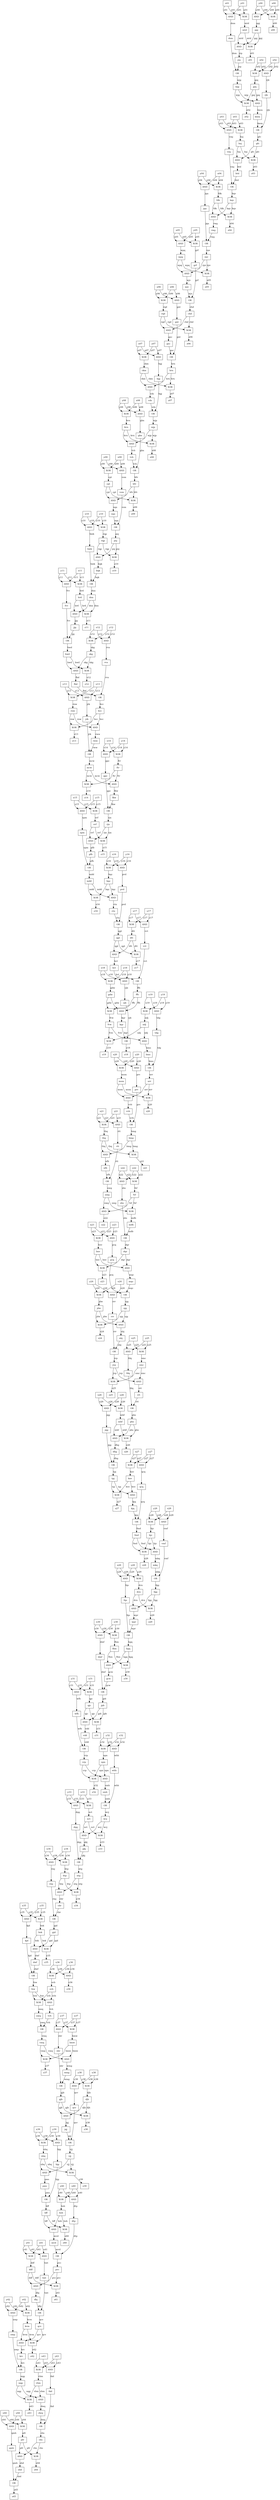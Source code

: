 
digraph G {
  node [shape=box];  // Make nodes rectangular
  nwq_gate [label="XOR"];
  svb -> nwq_gate [label="svb"];
  fsw -> nwq_gate [label="fsw"];
  nwq_gate -> nwq [label="nwq"];
  hsh_gate [label="XOR"];
  y40 -> hsh_gate [label="y40"];
  x40 -> hsh_gate [label="x40"];
  hsh_gate -> hsh [label="hsh"];
  z35_gate [label="XOR"];
  pjd -> z35_gate [label="pjd"];
  bsk -> z35_gate [label="bsk"];
  z35_gate -> z35 [label="z35"];
  qcv_gate [label="OR"];
  tmt -> qcv_gate [label="tmt"];
  dbj -> qcv_gate [label="dbj"];
  qcv_gate -> qcv [label="qcv"];
  bms_gate [label="AND"];
  fvw -> bms_gate [label="fvw"];
  ndj -> bms_gate [label="ndj"];
  bms_gate -> bms [label="bms"];
  cpt_gate [label="XOR"];
  y09 -> cpt_gate [label="y09"];
  x09 -> cpt_gate [label="x09"];
  cpt_gate -> cpt [label="cpt"];
  z33_gate [label="XOR"];
  wcj -> z33_gate [label="wcj"];
  nct -> z33_gate [label="nct"];
  z33_gate -> z33 [label="z33"];
  msm_gate [label="XOR"];
  x20 -> msm_gate [label="x20"];
  y20 -> msm_gate [label="y20"];
  msm_gate -> msm [label="msm"];
  nfh_gate [label="AND"];
  thq -> nfh_gate [label="thq"];
  bmg -> nfh_gate [label="bmg"];
  nfh_gate -> nfh [label="nfh"];
  z18_gate [label="OR"];
  cjb -> z18_gate [label="cjb"];
  kqr -> z18_gate [label="kqr"];
  z18_gate -> z18 [label="z18"];
  mtd_gate [label="XOR"];
  x01 -> mtd_gate [label="x01"];
  y01 -> mtd_gate [label="y01"];
  mtd_gate -> mtd [label="mtd"];
  pcq_gate [label="AND"];
  y23 -> pcq_gate [label="y23"];
  x23 -> pcq_gate [label="x23"];
  pcq_gate -> pcq [label="pcq"];
  fvv_gate [label="AND"];
  y11 -> fvv_gate [label="y11"];
  x11 -> fvv_gate [label="x11"];
  fvv_gate -> fvv [label="fvv"];
  vmj_gate [label="AND"];
  y03 -> vmj_gate [label="y03"];
  x03 -> vmj_gate [label="x03"];
  vmj_gate -> vmj [label="vmj"];
  psj_gate [label="OR"];
  vsm -> psj_gate [label="vsm"];
  nqs -> psj_gate [label="nqs"];
  psj_gate -> psj [label="psj"];
  z10_gate [label="XOR"];
  psj -> z10_gate [label="psj"];
  rqp -> z10_gate [label="rqp"];
  z10_gate -> z10 [label="z10"];
  gnt_gate [label="AND"];
  y06 -> gnt_gate [label="y06"];
  x06 -> gnt_gate [label="x06"];
  gnt_gate -> gnt [label="gnt"];
  jrk_gate [label="AND"];
  y13 -> jrk_gate [label="y13"];
  x13 -> jrk_gate [label="x13"];
  jrk_gate -> jrk [label="jrk"];
  z39_gate [label="XOR"];
  nhq -> z39_gate [label="nhq"];
  vjj -> z39_gate [label="vjj"];
  z39_gate -> z39 [label="z39"];
  ntg_gate [label="OR"];
  dqq -> ntg_gate [label="dqq"];
  gkj -> ntg_gate [label="gkj"];
  ntg_gate -> ntg [label="ntg"];
  hjc_gate [label="XOR"];
  x28 -> hjc_gate [label="x28"];
  y28 -> hjc_gate [label="y28"];
  hjc_gate -> hjc [label="hjc"];
  mvd_gate [label="AND"];
  bff -> mvd_gate [label="bff"];
  hsh -> mvd_gate [label="hsh"];
  mvd_gate -> mvd [label="mvd"];
  gdw_gate [label="XOR"];
  x18 -> gdw_gate [label="x18"];
  y18 -> gdw_gate [label="y18"];
  gdw_gate -> gdw [label="gdw"];
  z16_gate [label="XOR"];
  bqc -> z16_gate [label="bqc"];
  mdd -> z16_gate [label="mdd"];
  z16_gate -> z16 [label="z16"];
  dsm_gate [label="AND"];
  y01 -> dsm_gate [label="y01"];
  x01 -> dsm_gate [label="x01"];
  dsm_gate -> dsm [label="dsm"];
  qmh_gate [label="AND"];
  y44 -> qmh_gate [label="y44"];
  x44 -> qmh_gate [label="x44"];
  qmh_gate -> qmh [label="qmh"];
  sbd_gate [label="AND"];
  cbs -> sbd_gate [label="cbs"];
  pfr -> sbd_gate [label="pfr"];
  sbd_gate -> sbd [label="sbd"];
  nhq_gate [label="XOR"];
  x39 -> nhq_gate [label="x39"];
  y39 -> nhq_gate [label="y39"];
  nhq_gate -> nhq [label="nhq"];
  dbj_gate [label="AND"];
  ddf -> dbj_gate [label="ddf"];
  pvc -> dbj_gate [label="pvc"];
  dbj_gate -> dbj [label="dbj"];
  shr_gate [label="AND"];
  y37 -> shr_gate [label="y37"];
  x37 -> shr_gate [label="x37"];
  shr_gate -> shr [label="shr"];
  wjv_gate [label="AND"];
  rpv -> wjv_gate [label="rpv"];
  wpq -> wjv_gate [label="wpq"];
  wjv_gate -> wjv [label="wjv"];
  z17_gate [label="XOR"];
  dtt -> z17_gate [label="dtt"];
  qgt -> z17_gate [label="qgt"];
  z17_gate -> z17 [label="z17"];
  jdw_gate [label="XOR"];
  y24 -> jdw_gate [label="y24"];
  x24 -> jdw_gate [label="x24"];
  jdw_gate -> jdw [label="jdw"];
  qgt_gate [label="OR"];
  pvd -> qgt_gate [label="pvd"];
  ctn -> qgt_gate [label="ctn"];
  qgt_gate -> qgt [label="qgt"];
  gkj_gate [label="AND"];
  wcj -> gkj_gate [label="wcj"];
  nct -> gkj_gate [label="nct"];
  gkj_gate -> gkj [label="gkj"];
  rrt_gate [label="AND"];
  jvp -> rrt_gate [label="jvp"];
  smc -> rrt_gate [label="smc"];
  rrt_gate -> rrt [label="rrt"];
  fqs_gate [label="AND"];
  x29 -> fqs_gate [label="x29"];
  y29 -> fqs_gate [label="y29"];
  fqs_gate -> fqs [label="fqs"];
  mdb_gate [label="XOR"];
  nwg -> mdb_gate [label="nwg"];
  fsf -> mdb_gate [label="fsf"];
  mdb_gate -> mdb [label="mdb"];
  sjg_gate [label="OR"];
  pcq -> sjg_gate [label="pcq"];
  mqc -> sjg_gate [label="mqc"];
  sjg_gate -> sjg [label="sjg"];
  fsw_gate [label="OR"];
  kjd -> fsw_gate [label="kjd"];
  dwf -> fsw_gate [label="dwf"];
  fsw_gate -> fsw [label="fsw"];
  mcw_gate [label="OR"];
  jrk -> mcw_gate [label="jrk"];
  rww -> mcw_gate [label="rww"];
  mcw_gate -> mcw [label="mcw"];
  fgg_gate [label="OR"];
  mkq -> fgg_gate [label="mkq"];
  vmf -> fgg_gate [label="vmf"];
  fgg_gate -> fgg [label="fgg"];
  z19_gate [label="XOR"];
  ndj -> z19_gate [label="ndj"];
  fvw -> z19_gate [label="fvw"];
  z19_gate -> z19 [label="z19"];
  phs_gate [label="OR"];
  fdq -> phs_gate [label="fdq"];
  rrt -> phs_gate [label="rrt"];
  phs_gate -> phs [label="phs"];
  hrn_gate [label="OR"];
  gsc -> hrn_gate [label="gsc"];
  gnt -> hrn_gate [label="gnt"];
  hrn_gate -> hrn [label="hrn"];
  kvn_gate [label="XOR"];
  y08 -> kvn_gate [label="y08"];
  x08 -> kvn_gate [label="x08"];
  kvn_gate -> kvn [label="kvn"];
  z15_gate [label="XOR"];
  rjn -> z15_gate [label="rjn"];
  svf -> z15_gate [label="svf"];
  z15_gate -> z15 [label="z15"];
  rpv_gate [label="OR"];
  jqn -> rpv_gate [label="jqn"];
  rwg -> rpv_gate [label="rwg"];
  rpv_gate -> rpv [label="rpv"];
  rqd_gate [label="XOR"];
  x06 -> rqd_gate [label="x06"];
  y06 -> rqd_gate [label="y06"];
  rqd_gate -> rqd [label="rqd"];
  z22_gate [label="AND"];
  nwg -> z22_gate [label="nwg"];
  fsf -> z22_gate [label="fsf"];
  z22_gate -> z22 [label="z22"];
  knv_gate [label="XOR"];
  y27 -> knv_gate [label="y27"];
  x27 -> knv_gate [label="x27"];
  knv_gate -> knv [label="knv"];
  z11_gate [label="XOR"];
  dnn -> z11_gate [label="dnn"];
  hrd -> z11_gate [label="hrd"];
  z11_gate -> z11 [label="z11"];
  nwp_gate [label="AND"];
  y42 -> nwp_gate [label="y42"];
  x42 -> nwp_gate [label="x42"];
  nwp_gate -> nwp [label="nwp"];
  bqv_gate [label="OR"];
  vmj -> bqv_gate [label="vmj"];
  btd -> bqv_gate [label="btd"];
  bqv_gate -> bqv [label="bqv"];
  dtp_gate [label="AND"];
  y40 -> dtp_gate [label="y40"];
  x40 -> dtp_gate [label="x40"];
  dtp_gate -> dtp [label="dtp"];
  skg_gate [label="XOR"];
  y12 -> skg_gate [label="y12"];
  x12 -> skg_gate [label="x12"];
  skg_gate -> skg [label="skg"];
  dmf_gate [label="AND"];
  x30 -> dmf_gate [label="x30"];
  y30 -> dmf_gate [label="y30"];
  dmf_gate -> dmf [label="dmf"];
  z21_gate [label="XOR"];
  bmg -> z21_gate [label="bmg"];
  thq -> z21_gate [label="thq"];
  z21_gate -> z21 [label="z21"];
  smc_gate [label="XOR"];
  x25 -> smc_gate [label="x25"];
  y25 -> smc_gate [label="y25"];
  smc_gate -> smc [label="smc"];
  nhj_gate [label="AND"];
  sjg -> nhj_gate [label="sjg"];
  jdw -> nhj_gate [label="jdw"];
  nhj_gate -> nhj [label="nhj"];
  spm_gate [label="AND"];
  x15 -> spm_gate [label="x15"];
  y15 -> spm_gate [label="y15"];
  spm_gate -> spm [label="spm"];
  tmt_gate [label="AND"];
  y41 -> tmt_gate [label="y41"];
  x41 -> tmt_gate [label="x41"];
  tmt_gate -> tmt [label="tmt"];
  z37_gate [label="XOR"];
  vmq -> z37_gate [label="vmq"];
  hmw -> z37_gate [label="hmw"];
  z37_gate -> z37 [label="z37"];
  cbs_gate [label="OR"];
  dwq -> cbs_gate [label="dwq"];
  tkd -> cbs_gate [label="tkd"];
  cbs_gate -> cbs [label="cbs"];
  hwd_gate [label="OR"];
  jjg -> hwd_gate [label="jjg"];
  fvv -> hwd_gate [label="fvv"];
  hwd_gate -> hwd [label="hwd"];
  npn_gate [label="XOR"];
  x32 -> npn_gate [label="x32"];
  y32 -> npn_gate [label="y32"];
  npn_gate -> npn [label="npn"];
  z02_gate [label="XOR"];
  jpq -> z02_gate [label="jpq"];
  wjg -> z02_gate [label="wjg"];
  z02_gate -> z02 [label="z02"];
  gfc_gate [label="OR"];
  rjb -> gfc_gate [label="rjb"];
  kwm -> gfc_gate [label="kwm"];
  gfc_gate -> gfc [label="gfc"];
  wfh_gate [label="AND"];
  y31 -> wfh_gate [label="y31"];
  x31 -> wfh_gate [label="x31"];
  wfh_gate -> wfh [label="wfh"];
  ctn_gate [label="AND"];
  mdd -> ctn_gate [label="mdd"];
  bqc -> ctn_gate [label="bqc"];
  ctn_gate -> ctn [label="ctn"];
  z05_gate [label="XOR"];
  wpq -> z05_gate [label="wpq"];
  rpv -> z05_gate [label="rpv"];
  z05_gate -> z05 [label="z05"];
  bsk_gate [label="XOR"];
  x35 -> bsk_gate [label="x35"];
  y35 -> bsk_gate [label="y35"];
  bsk_gate -> bsk [label="bsk"];
  jrp_gate [label="AND"];
  mtd -> jrp_gate [label="mtd"];
  ppj -> jrp_gate [label="ppj"];
  jrp_gate -> jrp [label="jrp"];
  vds_gate [label="AND"];
  hrn -> vds_gate [label="hrn"];
  ckm -> vds_gate [label="ckm"];
  vds_gate -> vds [label="vds"];
  ckm_gate [label="XOR"];
  x07 -> ckm_gate [label="x07"];
  y07 -> ckm_gate [label="y07"];
  ckm_gate -> ckm [label="ckm"];
  grf_gate [label="XOR"];
  x05 -> grf_gate [label="x05"];
  y05 -> grf_gate [label="y05"];
  grf_gate -> grf [label="grf"];
  hgj_gate [label="AND"];
  x07 -> hgj_gate [label="x07"];
  y07 -> hgj_gate [label="y07"];
  hgj_gate -> hgj [label="hgj"];
  chd_gate [label="OR"];
  wjv -> chd_gate [label="wjv"];
  grf -> chd_gate [label="grf"];
  chd_gate -> chd [label="chd"];
  prv_gate [label="AND"];
  x20 -> prv_gate [label="x20"];
  y20 -> prv_gate [label="y20"];
  prv_gate -> prv [label="prv"];
  tpj_gate [label="OR"];
  jqg -> tpj_gate [label="jqg"];
  dhg -> tpj_gate [label="dhg"];
  tpj_gate -> tpj [label="tpj"];
  bff_gate [label="OR"];
  pws -> bff_gate [label="pws"];
  bjg -> bff_gate [label="bjg"];
  bff_gate -> bff [label="bff"];
  rrr_gate [label="AND"];
  y24 -> rrr_gate [label="y24"];
  x24 -> rrr_gate [label="x24"];
  rrr_gate -> rrr [label="rrr"];
  vbm_gate [label="XOR"];
  y43 -> vbm_gate [label="y43"];
  x43 -> vbm_gate [label="x43"];
  vbm_gate -> vbm [label="vbm"];
  hsj_gate [label="XOR"];
  x03 -> hsj_gate [label="x03"];
  y03 -> hsj_gate [label="y03"];
  hsj_gate -> hsj [label="hsj"];
  z06_gate [label="XOR"];
  rqd -> z06_gate [label="rqd"];
  chd -> z06_gate [label="chd"];
  z06_gate -> z06 [label="z06"];
  z24_gate [label="XOR"];
  jdw -> z24_gate [label="jdw"];
  sjg -> z24_gate [label="sjg"];
  z24_gate -> z24 [label="z24"];
  fvw_gate [label="XOR"];
  ffh -> fvw_gate [label="ffh"];
  gdw -> fvw_gate [label="gdw"];
  fvw_gate -> fvw [label="fvw"];
  jqj_gate [label="AND"];
  gjb -> jqj_gate [label="gjb"];
  djh -> jqj_gate [label="djh"];
  jqj_gate -> jqj [label="jqj"];
  z30_gate [label="XOR"];
  hgq -> z30_gate [label="hgq"];
  fbm -> z30_gate [label="fbm"];
  z30_gate -> z30 [label="z30"];
  thq_gate [label="XOR"];
  x21 -> thq_gate [label="x21"];
  y21 -> thq_gate [label="y21"];
  thq_gate -> thq [label="thq"];
  z38_gate [label="XOR"];
  gjb -> z38_gate [label="gjb"];
  djh -> z38_gate [label="djh"];
  z38_gate -> z38 [label="z38"];
  pjd_gate [label="OR"];
  rmj -> pjd_gate [label="rmj"];
  cbr -> pjd_gate [label="cbr"];
  pjd_gate -> pjd [label="pjd"];
  z00_gate [label="XOR"];
  y00 -> z00_gate [label="y00"];
  x00 -> z00_gate [label="x00"];
  z00_gate -> z00 [label="z00"];
  smh_gate [label="AND"];
  npn -> smh_gate [label="npn"];
  vrp -> smh_gate [label="vrp"];
  smh_gate -> smh [label="smh"];
  whh_gate [label="AND"];
  x32 -> whh_gate [label="x32"];
  y32 -> whh_gate [label="y32"];
  whh_gate -> whh [label="whh"];
  fmd_gate [label="OR"];
  qcq -> fmd_gate [label="qcq"];
  kjq -> fmd_gate [label="kjq"];
  fmd_gate -> fmd [label="fmd"];
  pfr_gate [label="XOR"];
  x44 -> pfr_gate [label="x44"];
  y44 -> pfr_gate [label="y44"];
  pfr_gate -> pfr [label="pfr"];
  dwf_gate [label="AND"];
  bsk -> dwf_gate [label="bsk"];
  pjd -> dwf_gate [label="pjd"];
  dwf_gate -> dwf [label="dwf"];
  jpb_gate [label="OR"];
  dmf -> jpb_gate [label="dmf"];
  gcw -> jpb_gate [label="gcw"];
  jpb_gate -> jpb [label="jpb"];
  z01_gate [label="XOR"];
  mtd -> z01_gate [label="mtd"];
  ppj -> z01_gate [label="ppj"];
  z01_gate -> z01 [label="z01"];
  dqr_gate [label="OR"];
  sbs -> dqr_gate [label="sbs"];
  mdb -> dqr_gate [label="mdb"];
  dqr_gate -> dqr [label="dqr"];
  rnw_gate [label="XOR"];
  y13 -> rnw_gate [label="y13"];
  x13 -> rnw_gate [label="x13"];
  rnw_gate -> rnw [label="rnw"];
  wjp_gate [label="OR"];
  hgj -> wjp_gate [label="hgj"];
  vds -> wjp_gate [label="vds"];
  wjp_gate -> wjp [label="wjp"];
  vrp_gate [label="OR"];
  vdd -> vrp_gate [label="vdd"];
  wfh -> vrp_gate [label="wfh"];
  vrp_gate -> vrp [label="vrp"];
  fsf_gate [label="XOR"];
  x22 -> fsf_gate [label="x22"];
  y22 -> fsf_gate [label="y22"];
  fsf_gate -> fsf [label="fsf"];
  qjc_gate [label="XOR"];
  x31 -> qjc_gate [label="x31"];
  y31 -> qjc_gate [label="y31"];
  qjc_gate -> qjc [label="qjc"];
  sbs_gate [label="AND"];
  y22 -> sbs_gate [label="y22"];
  x22 -> sbs_gate [label="x22"];
  sbs_gate -> sbs [label="sbs"];
  z36_gate [label="AND"];
  y36 -> z36_gate [label="y36"];
  x36 -> z36_gate [label="x36"];
  z36_gate -> z36 [label="z36"];
  rwg_gate [label="AND"];
  bqv -> rwg_gate [label="bqv"];
  fdk -> rwg_gate [label="fdk"];
  rwg_gate -> rwg [label="rwg"];
  krc_gate [label="AND"];
  kvm -> krc_gate [label="kvm"];
  qcv -> krc_gate [label="qcv"];
  krc_gate -> krc [label="krc"];
  dnn_gate [label="OR"];
  hwk -> dnn_gate [label="hwk"];
  bqk -> dnn_gate [label="bqk"];
  dnn_gate -> dnn [label="dnn"];
  fbd_gate [label="AND"];
  skg -> fbd_gate [label="skg"];
  hwd -> fbd_gate [label="hwd"];
  fbd_gate -> fbd [label="fbd"];
  fkw_gate [label="AND"];
  ftr -> fkw_gate [label="ftr"];
  mcw -> fkw_gate [label="mcw"];
  fkw_gate -> fkw [label="fkw"];
  z13_gate [label="XOR"];
  bcc -> z13_gate [label="bcc"];
  rnw -> z13_gate [label="rnw"];
  z13_gate -> z13 [label="z13"];
  pvd_gate [label="AND"];
  y16 -> pvd_gate [label="y16"];
  x16 -> pvd_gate [label="x16"];
  pvd_gate -> pvd [label="pvd"];
  z42_gate [label="XOR"];
  qcv -> z42_gate [label="qcv"];
  kvm -> z42_gate [label="kvm"];
  z42_gate -> z42 [label="z42"];
  dhg_gate [label="AND"];
  mhf -> dhg_gate [label="mhf"];
  phs -> dhg_gate [label="phs"];
  dhg_gate -> dhg [label="dhg"];
  kjq_gate [label="AND"];
  tpj -> kjq_gate [label="tpj"];
  knv -> kjq_gate [label="knv"];
  kjq_gate -> kjq [label="kjq"];
  ppj_gate [label="AND"];
  y00 -> ppj_gate [label="y00"];
  x00 -> ppj_gate [label="x00"];
  ppj_gate -> ppj [label="ppj"];
  wpr_gate [label="AND"];
  dcn -> wpr_gate [label="dcn"];
  fgg -> wpr_gate [label="fgg"];
  wpr_gate -> wpr [label="wpr"];
  nwg_gate [label="OR"];
  rtt -> nwg_gate [label="rtt"];
  nfh -> nwg_gate [label="nfh"];
  nwg_gate -> nwg [label="nwg"];
  gjb_gate [label="OR"];
  shr -> gjb_gate [label="shr"];
  wmg -> gjb_gate [label="wmg"];
  gjb_gate -> gjb [label="gjb"];
  bnv_gate [label="XOR"];
  x23 -> bnv_gate [label="x23"];
  y23 -> bnv_gate [label="y23"];
  bnv_gate -> bnv [label="bnv"];
  jqn_gate [label="AND"];
  y04 -> jqn_gate [label="y04"];
  x04 -> jqn_gate [label="x04"];
  jqn_gate -> jqn [label="jqn"];
  jpq_gate [label="XOR"];
  y02 -> jpq_gate [label="y02"];
  x02 -> jpq_gate [label="x02"];
  jpq_gate -> jpq [label="jpq"];
  vvt_gate [label="AND"];
  y17 -> vvt_gate [label="y17"];
  x17 -> vvt_gate [label="x17"];
  vvt_gate -> vvt [label="vvt"];
  qcq_gate [label="AND"];
  y27 -> qcq_gate [label="y27"];
  x27 -> qcq_gate [label="x27"];
  qcq_gate -> qcq [label="qcq"];
  htp_gate [label="XOR"];
  x34 -> htp_gate [label="x34"];
  y34 -> htp_gate [label="y34"];
  htp_gate -> htp [label="htp"];
  vmq_gate [label="OR"];
  nwq -> vmq_gate [label="nwq"];
  tvh -> vmq_gate [label="tvh"];
  vmq_gate -> vmq [label="vmq"];
  vjj_gate [label="OR"];
  qvr -> vjj_gate [label="qvr"];
  jqj -> vjj_gate [label="jqj"];
  vjj_gate -> vjj [label="vjj"];
  dtt_gate [label="XOR"];
  x17 -> dtt_gate [label="x17"];
  y17 -> dtt_gate [label="y17"];
  dtt_gate -> dtt [label="dtt"];
  z03_gate [label="XOR"];
  hsj -> z03_gate [label="hsj"];
  gfc -> z03_gate [label="gfc"];
  z03_gate -> z03 [label="z03"];
  bqc_gate [label="XOR"];
  y16 -> bqc_gate [label="y16"];
  x16 -> bqc_gate [label="x16"];
  bqc_gate -> bqc [label="bqc"];
  vvb_gate [label="AND"];
  nrr -> vvb_gate [label="nrr"];
  msm -> vvb_gate [label="msm"];
  vvb_gate -> vvb [label="vvb"];
  jvp_gate [label="OR"];
  nhj -> jvp_gate [label="nhj"];
  rrr -> jvp_gate [label="rrr"];
  jvp_gate -> jvp [label="jvp"];
  pvc_gate [label="OR"];
  mvd -> pvc_gate [label="mvd"];
  dtp -> pvc_gate [label="dtp"];
  pvc_gate -> pvc [label="pvc"];
  wmg_gate [label="AND"];
  vmq -> wmg_gate [label="vmq"];
  hmw -> wmg_gate [label="hmw"];
  wmg_gate -> wmg [label="wmg"];
  z08_gate [label="XOR"];
  kvn -> z08_gate [label="kvn"];
  wjp -> z08_gate [label="wjp"];
  z08_gate -> z08 [label="z08"];
  rtt_gate [label="AND"];
  x21 -> rtt_gate [label="x21"];
  y21 -> rtt_gate [label="y21"];
  rtt_gate -> rtt [label="rtt"];
  bct_gate [label="AND"];
  qgt -> bct_gate [label="qgt"];
  dtt -> bct_gate [label="dtt"];
  bct_gate -> bct [label="bct"];
  tdg_gate [label="AND"];
  x19 -> tdg_gate [label="x19"];
  y19 -> tdg_gate [label="y19"];
  tdg_gate -> tdg [label="tdg"];
  ddf_gate [label="XOR"];
  x41 -> ddf_gate [label="x41"];
  y41 -> ddf_gate [label="y41"];
  ddf_gate -> ddf [label="ddf"];
  bfv_gate [label="OR"];
  tvb -> bfv_gate [label="tvb"];
  gbn -> bfv_gate [label="gbn"];
  bfv_gate -> bfv [label="bfv"];
  z41_gate [label="XOR"];
  pvc -> z41_gate [label="pvc"];
  ddf -> z41_gate [label="ddf"];
  z41_gate -> z41 [label="z41"];
  wpq_gate [label="AND"];
  x05 -> wpq_gate [label="x05"];
  y05 -> wpq_gate [label="y05"];
  wpq_gate -> wpq [label="wpq"];
  z14_gate [label="XOR"];
  ftr -> z14_gate [label="ftr"];
  mcw -> z14_gate [label="mcw"];
  z14_gate -> z14 [label="z14"];
  ndj_gate [label="XOR"];
  y19 -> ndj_gate [label="y19"];
  x19 -> ndj_gate [label="x19"];
  ndj_gate -> ndj [label="ndj"];
  mhf_gate [label="XOR"];
  x26 -> mhf_gate [label="x26"];
  y26 -> mhf_gate [label="y26"];
  mhf_gate -> mhf [label="mhf"];
  z40_gate [label="XOR"];
  bff -> z40_gate [label="bff"];
  hsh -> z40_gate [label="hsh"];
  z40_gate -> z40 [label="z40"];
  tkd_gate [label="AND"];
  x43 -> tkd_gate [label="x43"];
  y43 -> tkd_gate [label="y43"];
  tkd_gate -> tkd [label="tkd"];
  tvh_gate [label="AND"];
  fsw -> tvh_gate [label="fsw"];
  svb -> tvh_gate [label="svb"];
  tvh_gate -> tvh [label="tvh"];
  nrr_gate [label="OR"];
  tdg -> nrr_gate [label="tdg"];
  bms -> nrr_gate [label="bms"];
  nrr_gate -> nrr [label="nrr"];
  z34_gate [label="XOR"];
  ntg -> z34_gate [label="ntg"];
  htp -> z34_gate [label="htp"];
  z34_gate -> z34 [label="z34"];
  hgq_gate [label="OR"];
  wpr -> hgq_gate [label="wpr"];
  fqs -> hgq_gate [label="fqs"];
  hgq_gate -> hgq [label="hgq"];
  ffh_gate [label="OR"];
  vvt -> ffh_gate [label="vvt"];
  bct -> ffh_gate [label="bct"];
  ffh_gate -> ffh [label="ffh"];
  fdq_gate [label="AND"];
  y25 -> fdq_gate [label="y25"];
  x25 -> fdq_gate [label="x25"];
  fdq_gate -> fdq [label="fdq"];
  z29_gate [label="XOR"];
  dcn -> z29_gate [label="dcn"];
  fgg -> z29_gate [label="fgg"];
  z29_gate -> z29 [label="z29"];
  cbr_gate [label="AND"];
  htp -> cbr_gate [label="htp"];
  ntg -> cbr_gate [label="ntg"];
  cbr_gate -> cbr [label="cbr"];
  mqc_gate [label="AND"];
  bnv -> mqc_gate [label="bnv"];
  dqr -> mqc_gate [label="dqr"];
  mqc_gate -> mqc [label="mqc"];
  fdk_gate [label="XOR"];
  y04 -> fdk_gate [label="y04"];
  x04 -> fdk_gate [label="x04"];
  fdk_gate -> fdk [label="fdk"];
  bmg_gate [label="OR"];
  prv -> bmg_gate [label="prv"];
  vvb -> bmg_gate [label="vvb"];
  bmg_gate -> bmg [label="bmg"];
  dqq_gate [label="AND"];
  y33 -> dqq_gate [label="y33"];
  x33 -> dqq_gate [label="x33"];
  dqq_gate -> dqq [label="dqq"];
  cjb_gate [label="AND"];
  y18 -> cjb_gate [label="y18"];
  x18 -> cjb_gate [label="x18"];
  cjb_gate -> cjb [label="cjb"];
  z31_gate [label="XOR"];
  qjc -> z31_gate [label="qjc"];
  jpb -> z31_gate [label="jpb"];
  z31_gate -> z31 [label="z31"];
  vdd_gate [label="AND"];
  jpb -> vdd_gate [label="jpb"];
  qjc -> vdd_gate [label="qjc"];
  vdd_gate -> vdd [label="vdd"];
  mkq_gate [label="AND"];
  fmd -> mkq_gate [label="fmd"];
  hjc -> mkq_gate [label="hjc"];
  mkq_gate -> mkq [label="mkq"];
  bcc_gate [label="OR"];
  fbd -> bcc_gate [label="fbd"];
  rvn -> bcc_gate [label="rvn"];
  bcc_gate -> bcc [label="bcc"];
  z44_gate [label="XOR"];
  cbs -> z44_gate [label="cbs"];
  pfr -> z44_gate [label="pfr"];
  z44_gate -> z44 [label="z44"];
  rmj_gate [label="AND"];
  x34 -> rmj_gate [label="x34"];
  y34 -> rmj_gate [label="y34"];
  rmj_gate -> rmj [label="rmj"];
  fbm_gate [label="XOR"];
  x30 -> fbm_gate [label="x30"];
  y30 -> fbm_gate [label="y30"];
  fbm_gate -> fbm [label="fbm"];
  z07_gate [label="XOR"];
  hrn -> z07_gate [label="hrn"];
  ckm -> z07_gate [label="ckm"];
  z07_gate -> z07 [label="z07"];
  jjg_gate [label="AND"];
  dnn -> jjg_gate [label="dnn"];
  hrd -> jjg_gate [label="hrd"];
  jjg_gate -> jjg [label="jjg"];
  z43_gate [label="XOR"];
  nqg -> z43_gate [label="nqg"];
  vbm -> z43_gate [label="vbm"];
  z43_gate -> z43 [label="z43"];
  rjn_gate [label="OR"];
  gpc -> rjn_gate [label="gpc"];
  fkw -> rjn_gate [label="fkw"];
  rjn_gate -> rjn [label="rjn"];
  hmw_gate [label="XOR"];
  y37 -> hmw_gate [label="y37"];
  x37 -> hmw_gate [label="x37"];
  hmw_gate -> hmw [label="hmw"];
  gcw_gate [label="AND"];
  hgq -> gcw_gate [label="hgq"];
  fbm -> gcw_gate [label="fbm"];
  gcw_gate -> gcw [label="gcw"];
  rjb_gate [label="AND"];
  y02 -> rjb_gate [label="y02"];
  x02 -> rjb_gate [label="x02"];
  rjb_gate -> rjb [label="rjb"];
  hwk_gate [label="AND"];
  x10 -> hwk_gate [label="x10"];
  y10 -> hwk_gate [label="y10"];
  hwk_gate -> hwk [label="hwk"];
  qvr_gate [label="AND"];
  y38 -> qvr_gate [label="y38"];
  x38 -> qvr_gate [label="x38"];
  qvr_gate -> qvr [label="qvr"];
  ftr_gate [label="XOR"];
  x14 -> ftr_gate [label="x14"];
  y14 -> ftr_gate [label="y14"];
  ftr_gate -> ftr [label="ftr"];
  pws_gate [label="AND"];
  vjj -> pws_gate [label="vjj"];
  nhq -> pws_gate [label="nhq"];
  pws_gate -> pws [label="pws"];
  nqg_gate [label="OR"];
  nwp -> nqg_gate [label="nwp"];
  krc -> nqg_gate [label="krc"];
  nqg_gate -> nqg [label="nqg"];
  hrd_gate [label="XOR"];
  x11 -> hrd_gate [label="x11"];
  y11 -> hrd_gate [label="y11"];
  hrd_gate -> hrd [label="hrd"];
  z09_gate [label="XOR"];
  bfv -> z09_gate [label="bfv"];
  cpt -> z09_gate [label="cpt"];
  z09_gate -> z09 [label="z09"];
  kqr_gate [label="AND"];
  gdw -> kqr_gate [label="gdw"];
  ffh -> kqr_gate [label="ffh"];
  kqr_gate -> kqr [label="kqr"];
  jqg_gate [label="AND"];
  y26 -> jqg_gate [label="y26"];
  x26 -> jqg_gate [label="x26"];
  jqg_gate -> jqg [label="jqg"];
  svf_gate [label="XOR"];
  x15 -> svf_gate [label="x15"];
  y15 -> svf_gate [label="y15"];
  svf_gate -> svf [label="svf"];
  nct_gate [label="XOR"];
  x33 -> nct_gate [label="x33"];
  y33 -> nct_gate [label="y33"];
  nct_gate -> nct [label="nct"];
  gsc_gate [label="AND"];
  chd -> gsc_gate [label="chd"];
  rqd -> gsc_gate [label="rqd"];
  gsc_gate -> gsc [label="gsc"];
  mdd_gate [label="OR"];
  pfb -> mdd_gate [label="pfb"];
  spm -> mdd_gate [label="spm"];
  mdd_gate -> mdd [label="mdd"];
  z32_gate [label="XOR"];
  npn -> z32_gate [label="npn"];
  vrp -> z32_gate [label="vrp"];
  z32_gate -> z32 [label="z32"];
  pfb_gate [label="AND"];
  rjn -> pfb_gate [label="rjn"];
  svf -> pfb_gate [label="svf"];
  pfb_gate -> pfb [label="pfb"];
  dwq_gate [label="AND"];
  vbm -> dwq_gate [label="vbm"];
  nqg -> dwq_gate [label="nqg"];
  dwq_gate -> dwq [label="dwq"];
  rvn_gate [label="AND"];
  x12 -> rvn_gate [label="x12"];
  y12 -> rvn_gate [label="y12"];
  rvn_gate -> rvn [label="rvn"];
  dcn_gate [label="XOR"];
  x29 -> dcn_gate [label="x29"];
  y29 -> dcn_gate [label="y29"];
  dcn_gate -> dcn [label="dcn"];
  djh_gate [label="XOR"];
  x38 -> djh_gate [label="x38"];
  y38 -> djh_gate [label="y38"];
  djh_gate -> djh [label="djh"];
  z12_gate [label="XOR"];
  skg -> z12_gate [label="skg"];
  hwd -> z12_gate [label="hwd"];
  z12_gate -> z12 [label="z12"];
  gpc_gate [label="AND"];
  y14 -> gpc_gate [label="y14"];
  x14 -> gpc_gate [label="x14"];
  gpc_gate -> gpc [label="gpc"];
  z45_gate [label="OR"];
  qmh -> z45_gate [label="qmh"];
  sbd -> z45_gate [label="sbd"];
  z45_gate -> z45 [label="z45"];
  tvb_gate [label="AND"];
  kvn -> tvb_gate [label="kvn"];
  wjp -> tvb_gate [label="wjp"];
  tvb_gate -> tvb [label="tvb"];
  z25_gate [label="XOR"];
  jvp -> z25_gate [label="jvp"];
  smc -> z25_gate [label="smc"];
  z25_gate -> z25 [label="z25"];
  z04_gate [label="XOR"];
  fdk -> z04_gate [label="fdk"];
  bqv -> z04_gate [label="bqv"];
  z04_gate -> z04 [label="z04"];
  nqs_gate [label="AND"];
  bfv -> nqs_gate [label="bfv"];
  cpt -> nqs_gate [label="cpt"];
  nqs_gate -> nqs [label="nqs"];
  vsm_gate [label="AND"];
  y09 -> vsm_gate [label="y09"];
  x09 -> vsm_gate [label="x09"];
  vsm_gate -> vsm [label="vsm"];
  rqp_gate [label="XOR"];
  y10 -> rqp_gate [label="y10"];
  x10 -> rqp_gate [label="x10"];
  rqp_gate -> rqp [label="rqp"];
  wcj_gate [label="OR"];
  smh -> wcj_gate [label="smh"];
  whh -> wcj_gate [label="whh"];
  wcj_gate -> wcj [label="wcj"];
  bjg_gate [label="AND"];
  x39 -> bjg_gate [label="x39"];
  y39 -> bjg_gate [label="y39"];
  bjg_gate -> bjg [label="bjg"];
  gbn_gate [label="AND"];
  y08 -> gbn_gate [label="y08"];
  x08 -> gbn_gate [label="x08"];
  gbn_gate -> gbn [label="gbn"];
  svb_gate [label="XOR"];
  x36 -> svb_gate [label="x36"];
  y36 -> svb_gate [label="y36"];
  svb_gate -> svb [label="svb"];
  bqk_gate [label="AND"];
  psj -> bqk_gate [label="psj"];
  rqp -> bqk_gate [label="rqp"];
  bqk_gate -> bqk [label="bqk"];
  kjd_gate [label="AND"];
  y35 -> kjd_gate [label="y35"];
  x35 -> kjd_gate [label="x35"];
  kjd_gate -> kjd [label="kjd"];
  z26_gate [label="XOR"];
  mhf -> z26_gate [label="mhf"];
  phs -> z26_gate [label="phs"];
  z26_gate -> z26 [label="z26"];
  vmf_gate [label="AND"];
  y28 -> vmf_gate [label="y28"];
  x28 -> vmf_gate [label="x28"];
  vmf_gate -> vmf [label="vmf"];
  kvm_gate [label="XOR"];
  y42 -> kvm_gate [label="y42"];
  x42 -> kvm_gate [label="x42"];
  kvm_gate -> kvm [label="kvm"];
  z23_gate [label="XOR"];
  bnv -> z23_gate [label="bnv"];
  dqr -> z23_gate [label="dqr"];
  z23_gate -> z23 [label="z23"];
  btd_gate [label="AND"];
  gfc -> btd_gate [label="gfc"];
  hsj -> btd_gate [label="hsj"];
  btd_gate -> btd [label="btd"];
  z20_gate [label="XOR"];
  nrr -> z20_gate [label="nrr"];
  msm -> z20_gate [label="msm"];
  z20_gate -> z20 [label="z20"];
  wjg_gate [label="OR"];
  dsm -> wjg_gate [label="dsm"];
  jrp -> wjg_gate [label="jrp"];
  wjg_gate -> wjg [label="wjg"];
  rww_gate [label="AND"];
  rnw -> rww_gate [label="rnw"];
  bcc -> rww_gate [label="bcc"];
  rww_gate -> rww [label="rww"];
  kwm_gate [label="AND"];
  wjg -> kwm_gate [label="wjg"];
  jpq -> kwm_gate [label="jpq"];
  kwm_gate -> kwm [label="kwm"];
  z28_gate [label="XOR"];
  fmd -> z28_gate [label="fmd"];
  hjc -> z28_gate [label="hjc"];
  z28_gate -> z28 [label="z28"];
  z27_gate [label="XOR"];
  tpj -> z27_gate [label="tpj"];
  knv -> z27_gate [label="knv"];
  z27_gate -> z27 [label="z27"];
}
